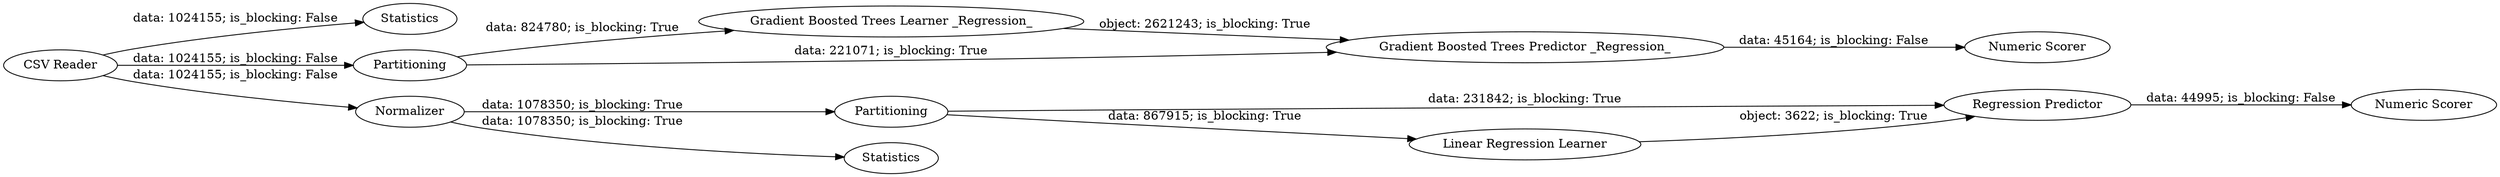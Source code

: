 digraph {
	"-3862081468373727154_57" [label="Regression Predictor"]
	"-3862081468373727154_1614" [label=Partitioning]
	"-3862081468373727154_4" [label=Statistics]
	"-3862081468373727154_3" [label=Statistics]
	"-3862081468373727154_56" [label="Linear Regression Learner"]
	"-3862081468373727154_1618" [label=Partitioning]
	"-3862081468373727154_1616" [label="Gradient Boosted Trees Learner _Regression_"]
	"-3862081468373727154_72" [label="Numeric Scorer"]
	"-3862081468373727154_1615" [label=Normalizer]
	"-3862081468373727154_1619" [label="Gradient Boosted Trees Predictor _Regression_"]
	"-3862081468373727154_1620" [label="Numeric Scorer"]
	"-3862081468373727154_1" [label="CSV Reader"]
	"-3862081468373727154_1616" -> "-3862081468373727154_1619" [label="object: 2621243; is_blocking: True"]
	"-3862081468373727154_1" -> "-3862081468373727154_3" [label="data: 1024155; is_blocking: False"]
	"-3862081468373727154_1" -> "-3862081468373727154_1615" [label="data: 1024155; is_blocking: False"]
	"-3862081468373727154_1615" -> "-3862081468373727154_1614" [label="data: 1078350; is_blocking: True"]
	"-3862081468373727154_1614" -> "-3862081468373727154_56" [label="data: 867915; is_blocking: True"]
	"-3862081468373727154_1" -> "-3862081468373727154_1618" [label="data: 1024155; is_blocking: False"]
	"-3862081468373727154_1618" -> "-3862081468373727154_1616" [label="data: 824780; is_blocking: True"]
	"-3862081468373727154_1618" -> "-3862081468373727154_1619" [label="data: 221071; is_blocking: True"]
	"-3862081468373727154_57" -> "-3862081468373727154_72" [label="data: 44995; is_blocking: False"]
	"-3862081468373727154_56" -> "-3862081468373727154_57" [label="object: 3622; is_blocking: True"]
	"-3862081468373727154_1619" -> "-3862081468373727154_1620" [label="data: 45164; is_blocking: False"]
	"-3862081468373727154_1615" -> "-3862081468373727154_4" [label="data: 1078350; is_blocking: True"]
	"-3862081468373727154_1614" -> "-3862081468373727154_57" [label="data: 231842; is_blocking: True"]
	rankdir=LR
}
